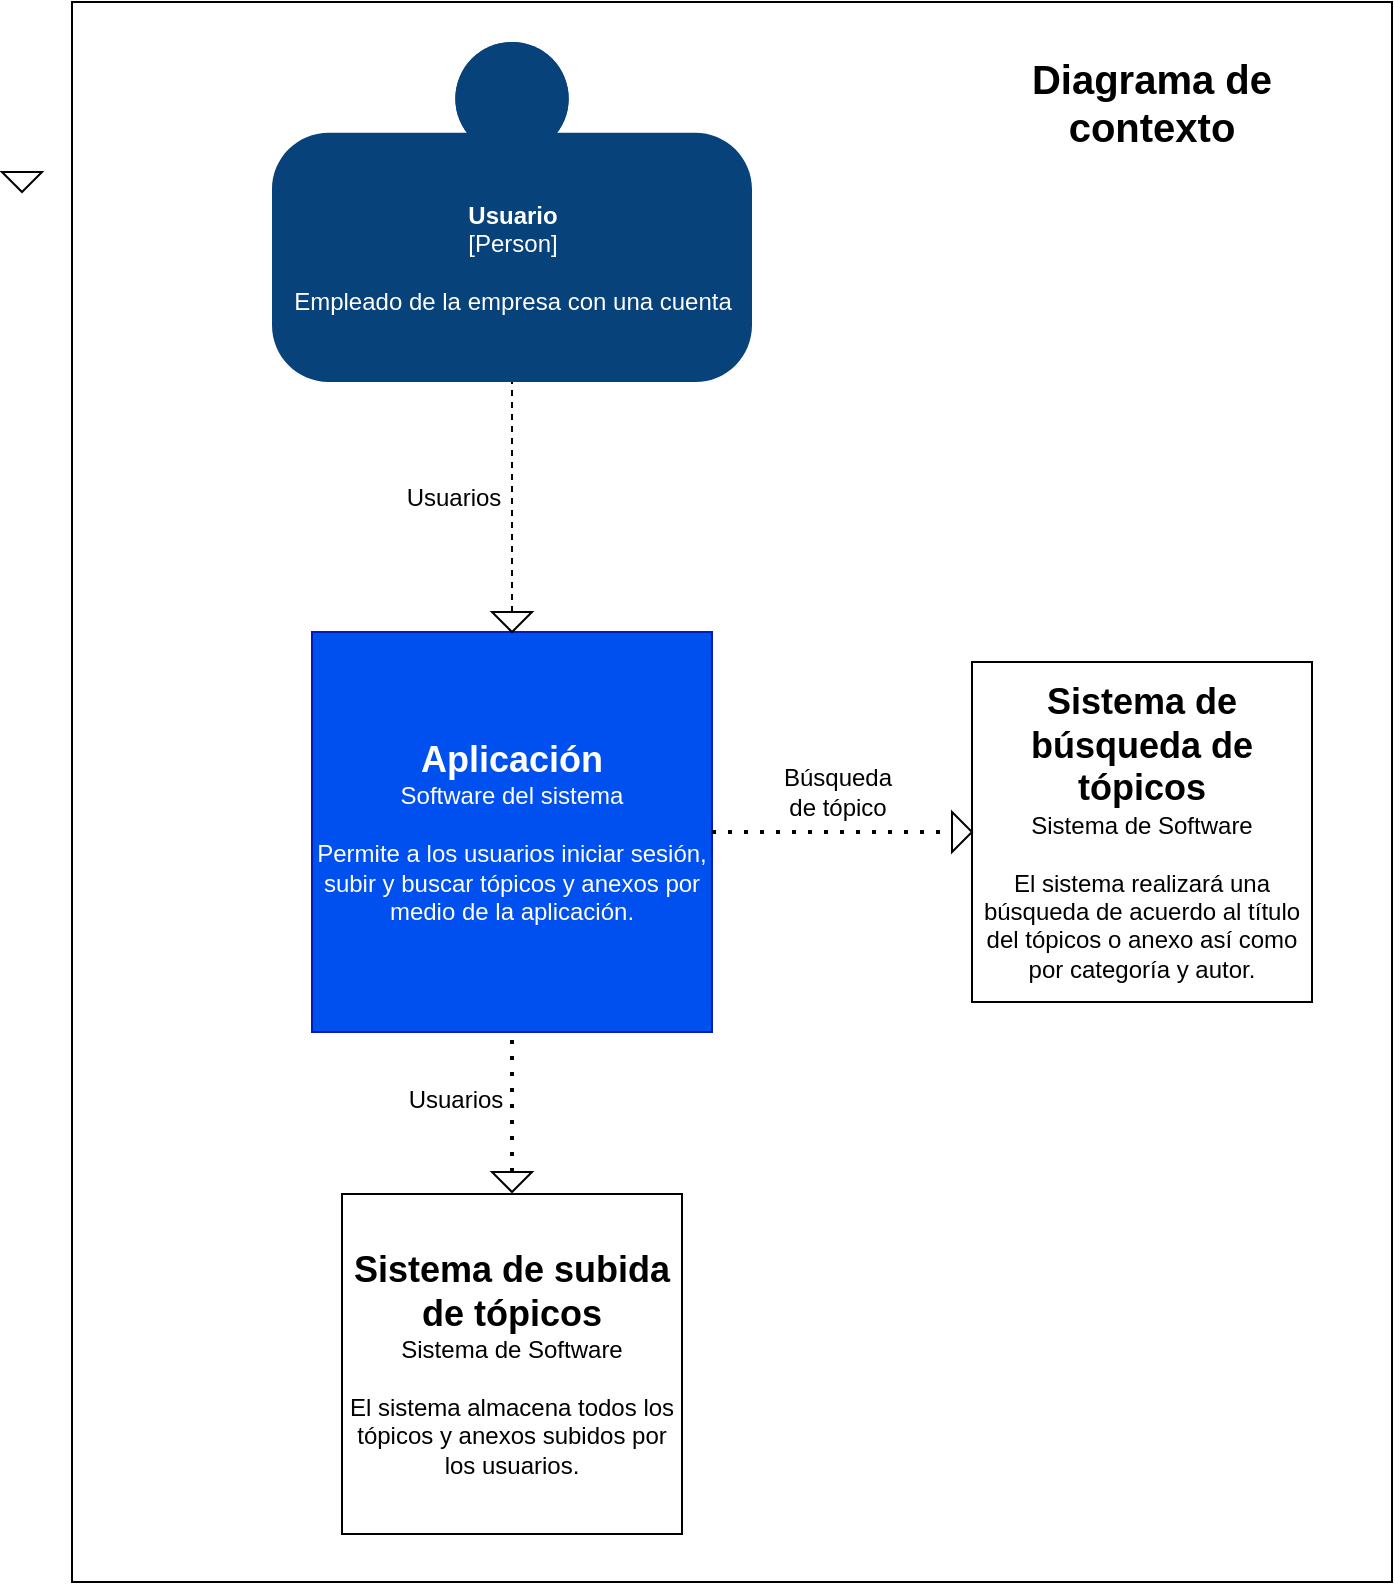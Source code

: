 <mxfile>
    <diagram id="T_lSb3cauGes9hz3-7Gt" name="Page-1">
        <mxGraphModel dx="806" dy="614" grid="1" gridSize="10" guides="1" tooltips="1" connect="1" arrows="1" fold="1" page="1" pageScale="1" pageWidth="827" pageHeight="1169" math="0" shadow="0">
            <root>
                <mxCell id="0"/>
                <mxCell id="1" parent="0"/>
                <mxCell id="17" value="" style="rounded=0;whiteSpace=wrap;html=1;" vertex="1" parent="1">
                    <mxGeometry x="90" y="80" width="660" height="790" as="geometry"/>
                </mxCell>
                <object placeholders="1" c4Name="Usuario" c4Type="Person" c4Description="Empleado de la empresa con una cuenta" label="&lt;b&gt;%c4Name%&lt;/b&gt;&lt;div&gt;[%c4Type%]&lt;/div&gt;&lt;br&gt;&lt;div&gt;%c4Description%&lt;/div&gt;" id="2">
                    <mxCell style="html=1;dashed=0;whitespace=wrap;fillColor=#08427b;strokeColor=none;fontColor=#ffffff;shape=mxgraph.c4.person;align=center;metaEdit=1;points=[[0.5,0,0],[1,0.5,0],[1,0.75,0],[0.75,1,0],[0.5,1,0],[0.25,1,0],[0,0.75,0],[0,0.5,0]];metaData={&quot;c4Type&quot;:{&quot;editable&quot;:false}};" vertex="1" parent="1">
                        <mxGeometry x="190" y="100" width="240" height="170" as="geometry"/>
                    </mxCell>
                </object>
                <mxCell id="3" value="&lt;font style=&quot;font-size: 18px&quot;&gt;&lt;b&gt;Aplicación&lt;br&gt;&lt;/b&gt;&lt;/font&gt;Software del sistema&lt;br&gt;&lt;br&gt;Permite a los usuarios iniciar sesión, subir y buscar tópicos y anexos por medio de la aplicación." style="whiteSpace=wrap;html=1;aspect=fixed;fillColor=#0050ef;strokeColor=#001DBC;fontColor=#ffffff;" vertex="1" parent="1">
                    <mxGeometry x="210" y="395" width="200" height="200" as="geometry"/>
                </mxCell>
                <mxCell id="4" value="&lt;font style=&quot;font-size: 18px&quot;&gt;&lt;b&gt;Sistema de subida de tópicos&lt;br&gt;&lt;/b&gt;&lt;/font&gt;Sistema de Software&lt;br&gt;&lt;br&gt;El sistema almacena todos los tópicos y anexos subidos por los usuarios." style="whiteSpace=wrap;html=1;aspect=fixed;" vertex="1" parent="1">
                    <mxGeometry x="225" y="676" width="170" height="170" as="geometry"/>
                </mxCell>
                <mxCell id="5" value="" style="endArrow=none;dashed=1;html=1;entryX=0.5;entryY=1;entryDx=0;entryDy=0;entryPerimeter=0;exitX=0;exitY=0.5;exitDx=0;exitDy=0;" edge="1" parent="1" source="6" target="2">
                    <mxGeometry width="50" height="50" relative="1" as="geometry">
                        <mxPoint x="430" y="330" as="sourcePoint"/>
                        <mxPoint x="480" y="280" as="targetPoint"/>
                    </mxGeometry>
                </mxCell>
                <mxCell id="6" value="" style="triangle;whiteSpace=wrap;html=1;rotation=90;" vertex="1" parent="1">
                    <mxGeometry x="305" y="380" width="10" height="20" as="geometry"/>
                </mxCell>
                <mxCell id="7" value="" style="triangle;whiteSpace=wrap;html=1;rotation=90;" vertex="1" parent="1">
                    <mxGeometry x="60" y="160" width="10" height="20" as="geometry"/>
                </mxCell>
                <mxCell id="8" value="Usuarios" style="text;html=1;strokeColor=none;fillColor=none;align=center;verticalAlign=middle;whiteSpace=wrap;rounded=0;" vertex="1" parent="1">
                    <mxGeometry x="261" y="318" width="40" height="20" as="geometry"/>
                </mxCell>
                <mxCell id="9" value="" style="endArrow=none;dashed=1;html=1;dashPattern=1 3;strokeWidth=2;entryX=0.5;entryY=1;entryDx=0;entryDy=0;exitX=0;exitY=0.5;exitDx=0;exitDy=0;" edge="1" parent="1" source="10" target="3">
                    <mxGeometry width="50" height="50" relative="1" as="geometry">
                        <mxPoint x="310" y="660" as="sourcePoint"/>
                        <mxPoint x="440" y="650" as="targetPoint"/>
                    </mxGeometry>
                </mxCell>
                <mxCell id="10" value="" style="triangle;whiteSpace=wrap;html=1;rotation=90;" vertex="1" parent="1">
                    <mxGeometry x="305" y="660" width="10" height="20" as="geometry"/>
                </mxCell>
                <mxCell id="11" value="&lt;font style=&quot;font-size: 18px&quot;&gt;&lt;b&gt;Sistema de búsqueda de tópicos&lt;br&gt;&lt;/b&gt;&lt;/font&gt;Sistema de Software&lt;br&gt;&lt;br&gt;El sistema realizará una búsqueda de acuerdo al título del tópicos o anexo así como por categoría y autor." style="whiteSpace=wrap;html=1;aspect=fixed;" vertex="1" parent="1">
                    <mxGeometry x="540" y="410" width="170" height="170" as="geometry"/>
                </mxCell>
                <mxCell id="12" value="Usuarios" style="text;html=1;strokeColor=none;fillColor=none;align=center;verticalAlign=middle;whiteSpace=wrap;rounded=0;" vertex="1" parent="1">
                    <mxGeometry x="262" y="619" width="40" height="20" as="geometry"/>
                </mxCell>
                <mxCell id="13" value="" style="triangle;whiteSpace=wrap;html=1;rotation=0;" vertex="1" parent="1">
                    <mxGeometry x="530" y="485" width="10" height="20" as="geometry"/>
                </mxCell>
                <mxCell id="14" value="" style="endArrow=none;dashed=1;html=1;dashPattern=1 3;strokeWidth=2;exitX=1;exitY=0.5;exitDx=0;exitDy=0;entryX=0;entryY=0.5;entryDx=0;entryDy=0;" edge="1" parent="1" source="3" target="13">
                    <mxGeometry width="50" height="50" relative="1" as="geometry">
                        <mxPoint x="440" y="530" as="sourcePoint"/>
                        <mxPoint x="490" y="480" as="targetPoint"/>
                    </mxGeometry>
                </mxCell>
                <mxCell id="15" value="Búsqueda de tópico" style="text;html=1;strokeColor=none;fillColor=none;align=center;verticalAlign=middle;whiteSpace=wrap;rounded=0;" vertex="1" parent="1">
                    <mxGeometry x="440" y="465" width="66" height="20" as="geometry"/>
                </mxCell>
                <mxCell id="16" value="&lt;font style=&quot;font-size: 20px&quot;&gt;&lt;b&gt;Diagrama de contexto&lt;/b&gt;&lt;/font&gt;" style="text;html=1;strokeColor=none;fillColor=none;align=center;verticalAlign=middle;whiteSpace=wrap;rounded=0;" vertex="1" parent="1">
                    <mxGeometry x="540" y="120" width="180" height="20" as="geometry"/>
                </mxCell>
            </root>
        </mxGraphModel>
    </diagram>
</mxfile>